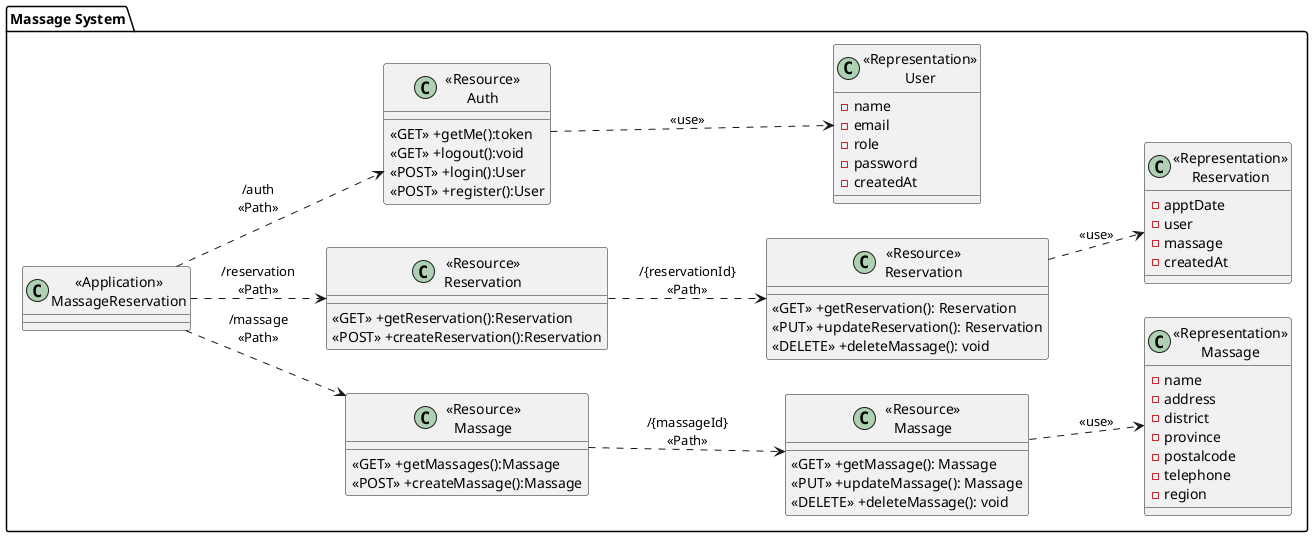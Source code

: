 @startuml
left to right direction
package "Massage System"{
    class "<<Application>>\nMassageReservation" as MassageReservation{}

    
    class "<<Resource>>\nMassage" as ResourceMassages{
        <<GET>> +getMassages():Massage
        <<POST>> +createMassage():Massage
    }

    class "<<Resource>>\nMassage" as ResourceMassage {
        <<GET>> +getMassage(): Massage
        <<PUT>> +updateMassage(): Massage
        <<DELETE>> +deleteMassage(): void
    }

    class "<<Representation>>\nMassage" as RepresentationMassage {
        -name
        -address
        -district
        -province
        -postalcode
        -telephone
        -region
    }

   '///////////////////////////////////////////////////////////////
    class "<<Resource>>\nReservation" as ResourceReservations {
        <<GET>> +getReservation():Reservation
        <<POST>> +createReservation():Reservation 
    }

    class "<<Resource>>\nReservation" as ResourceReservation {
        <<GET>> +getReservation(): Reservation
        <<PUT>> +updateReservation(): Reservation
        <<DELETE>> +deleteMassage(): void
    }

    class "<<Representation>>\nReservation" as RepresentationReservation {
        -apptDate
        -user
        -massage
        -createdAt
    }
    
   '///////////////////////////////////////////////////////////////////////
    class "<<Resource>>\nAuth" as ResourceAuths {
        <<GET>> +getMe():token
        <<GET>> +logout():void
        <<POST>> +login():User 
        <<POST>> +register():User 
    }

    class "<<Representation>>\nUser" as RepresentationUser {
        -name
        -email
        -role
        -password
        -createdAt
    }

}

MassageReservation ..> ResourceAuths:"/auth\n<<Path>>"
ResourceAuths ..> RepresentationUser: "<<use>>"

MassageReservation ..> ResourceReservations:"/reservation\n<<Path>>"
ResourceReservations ..> ResourceReservation: "/{reservationId}\n<<Path>>"
ResourceReservation ..> RepresentationReservation: "<<use>>"

MassageReservation ..> ResourceMassages:"/massage\n<<Path>>"
ResourceMassages ..> ResourceMassage: "/{massageId}\n<<Path>>"
ResourceMassage ..> RepresentationMassage: "<<use>>"

@enduml